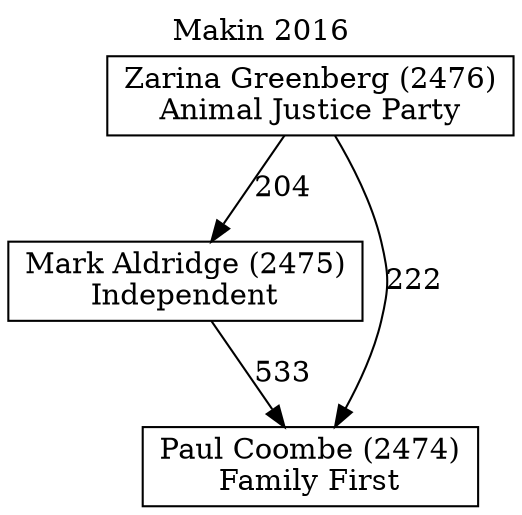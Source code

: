 // House preference flow
digraph "Paul Coombe (2474)_Makin_2016" {
	graph [label="Makin 2016" labelloc=t mclimit=10]
	node [shape=box]
	"Mark Aldridge (2475)" [label="Mark Aldridge (2475)
Independent"]
	"Zarina Greenberg (2476)" [label="Zarina Greenberg (2476)
Animal Justice Party"]
	"Paul Coombe (2474)" [label="Paul Coombe (2474)
Family First"]
	"Zarina Greenberg (2476)" -> "Mark Aldridge (2475)" [label=204]
	"Zarina Greenberg (2476)" -> "Paul Coombe (2474)" [label=222]
	"Mark Aldridge (2475)" -> "Paul Coombe (2474)" [label=533]
}
